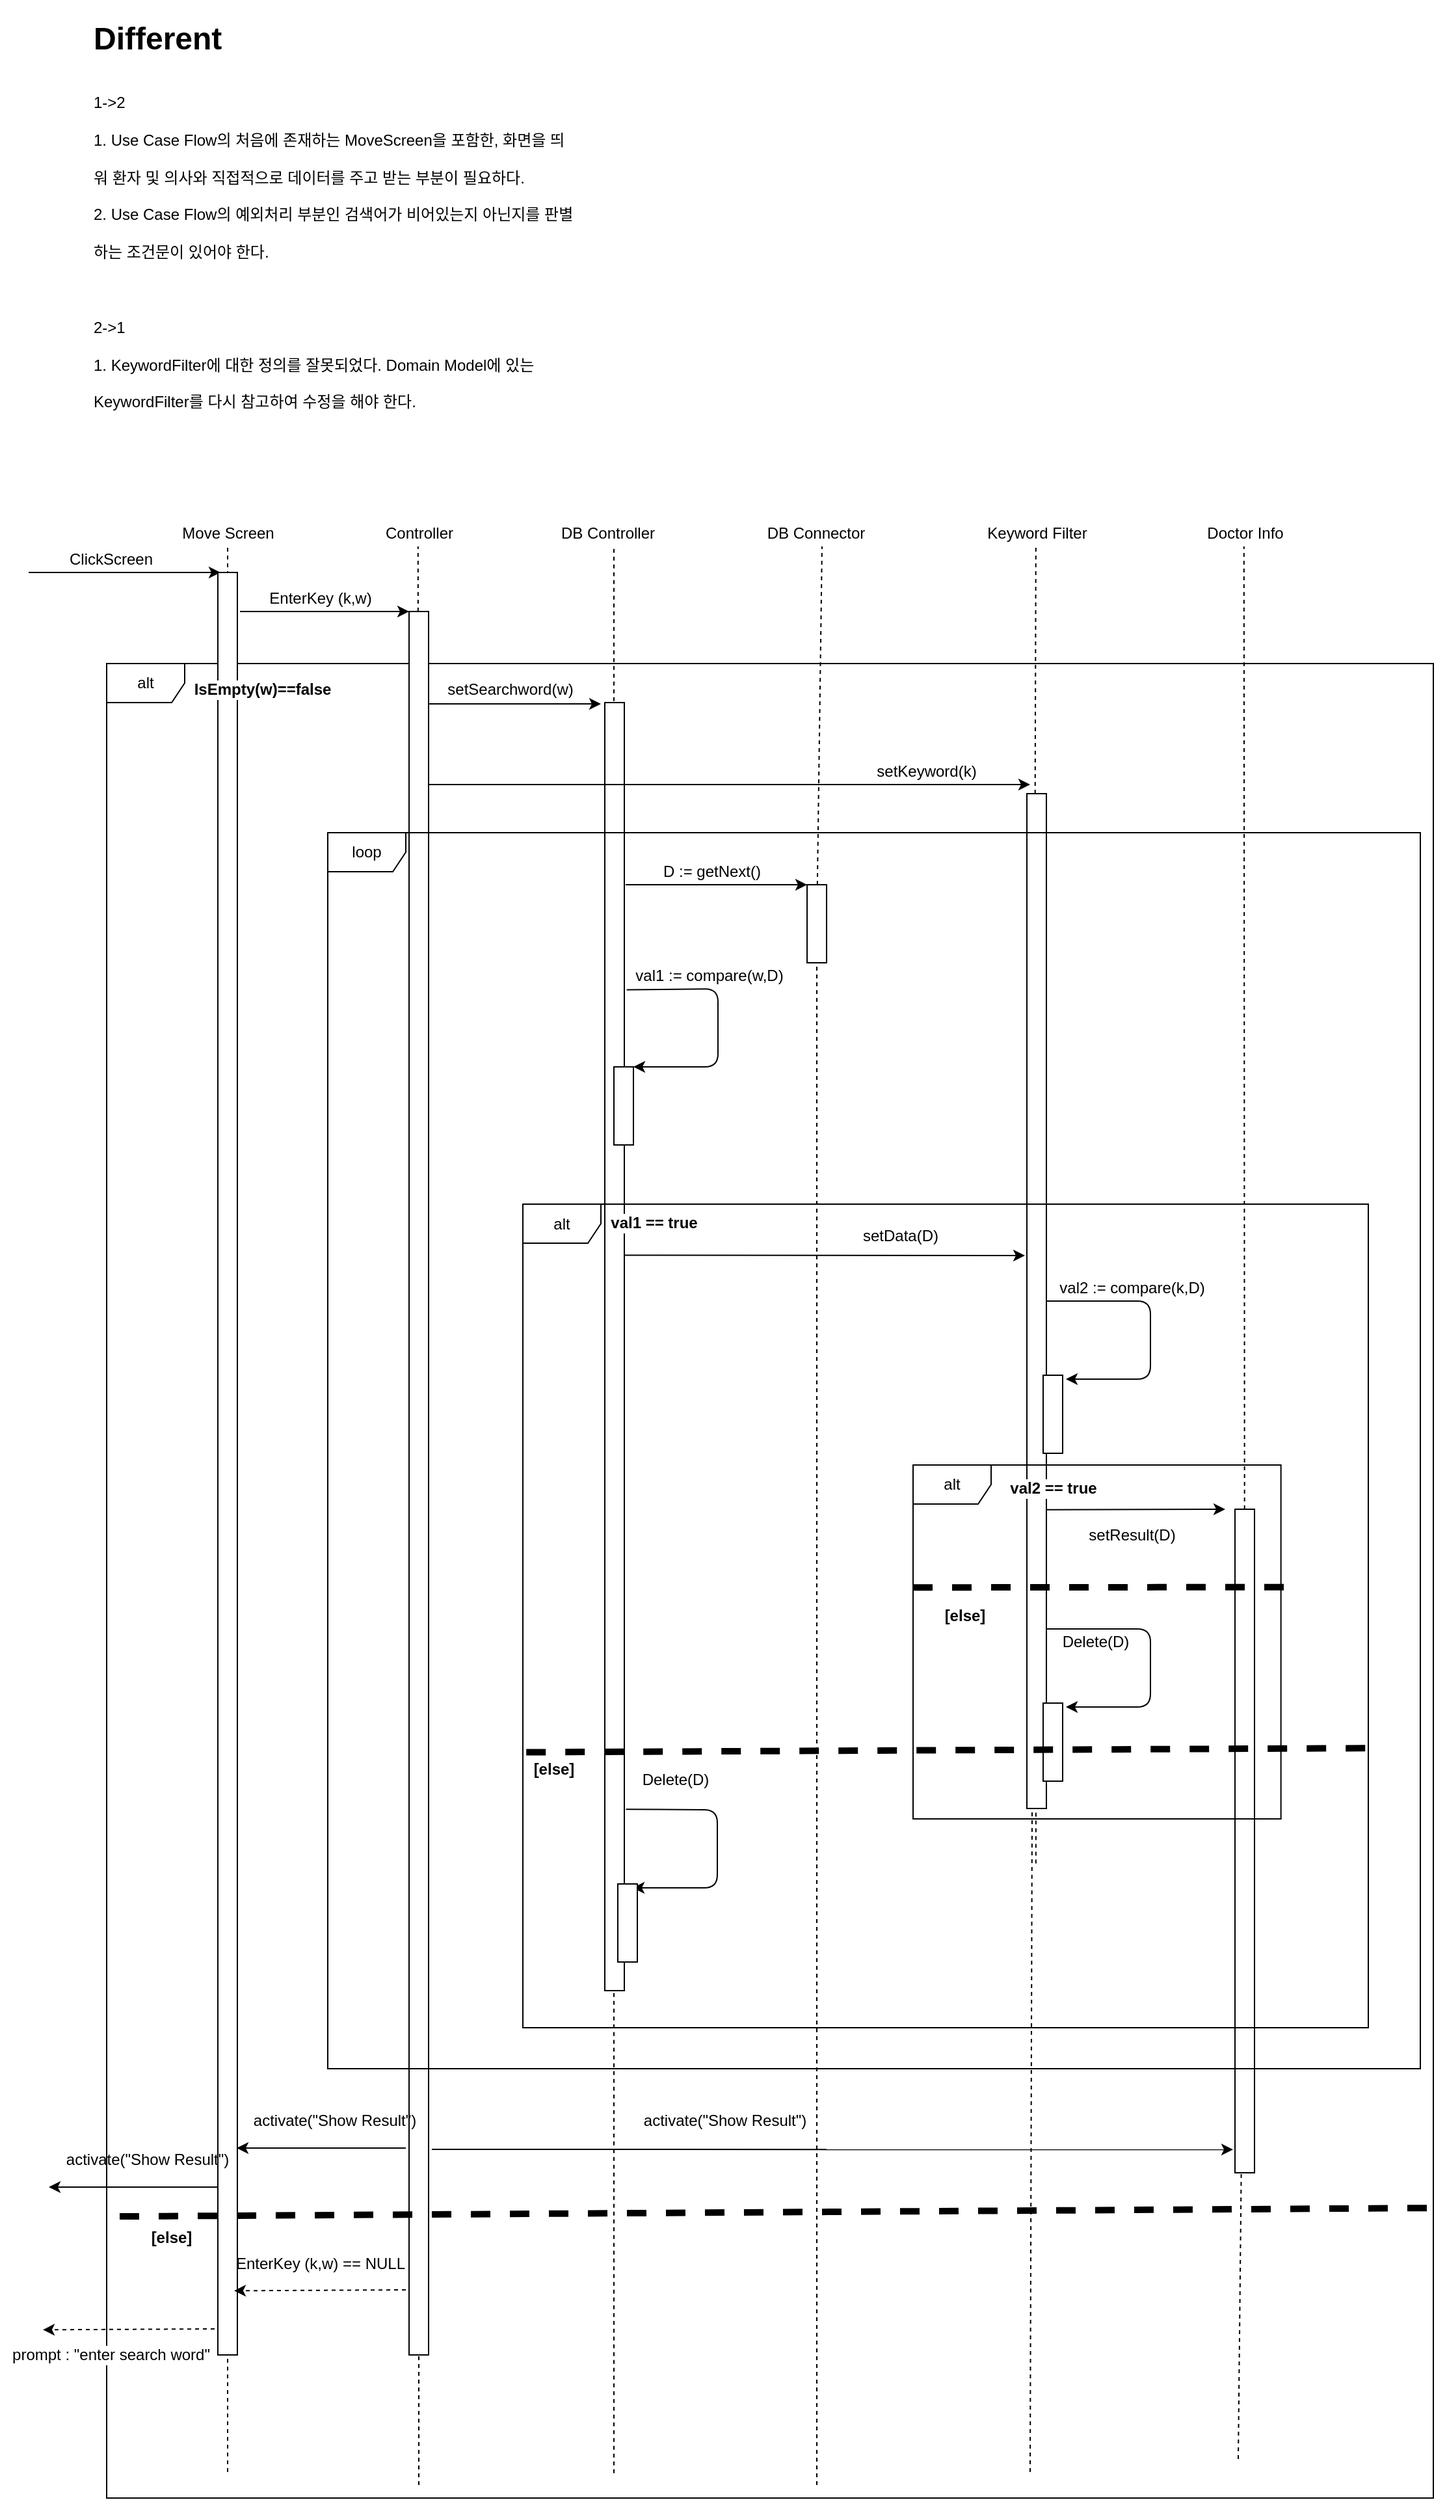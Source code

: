 <mxfile>
    <diagram id="AoWaBL_m1GJwaWD_G-Nw" name="Page-1">
        <mxGraphModel dx="3604" dy="1580" grid="1" gridSize="10" guides="1" tooltips="1" connect="1" arrows="1" fold="1" page="1" pageScale="1" pageWidth="827" pageHeight="1169" math="0" shadow="0">
            <root>
                <mxCell id="0"/>
                <mxCell id="1" parent="0"/>
                <mxCell id="67" value="alt" style="shape=umlFrame;whiteSpace=wrap;html=1;" vertex="1" parent="1">
                    <mxGeometry x="330" y="790" width="1020" height="1410" as="geometry"/>
                </mxCell>
                <mxCell id="68" value="" style="endArrow=none;dashed=1;html=1;" edge="1" parent="1">
                    <mxGeometry width="50" height="50" relative="1" as="geometry">
                        <mxPoint x="423.0" y="2180" as="sourcePoint"/>
                        <mxPoint x="423.0" y="700" as="targetPoint"/>
                    </mxGeometry>
                </mxCell>
                <mxCell id="69" value="" style="endArrow=none;dashed=1;html=1;startArrow=none;" edge="1" parent="1" source="82">
                    <mxGeometry width="50" height="50" relative="1" as="geometry">
                        <mxPoint x="569.41" y="1712.286" as="sourcePoint"/>
                        <mxPoint x="569.41" y="700.0" as="targetPoint"/>
                    </mxGeometry>
                </mxCell>
                <mxCell id="70" value="" style="endArrow=none;dashed=1;html=1;startArrow=none;" edge="1" parent="1">
                    <mxGeometry width="50" height="50" relative="1" as="geometry">
                        <mxPoint x="720" y="2180.914" as="sourcePoint"/>
                        <mxPoint x="720" y="700.0" as="targetPoint"/>
                    </mxGeometry>
                </mxCell>
                <mxCell id="71" value="" style="endArrow=none;dashed=1;html=1;startArrow=none;" edge="1" parent="1" source="91">
                    <mxGeometry width="50" height="50" relative="1" as="geometry">
                        <mxPoint x="880" y="1712.286" as="sourcePoint"/>
                        <mxPoint x="880" y="700.0" as="targetPoint"/>
                    </mxGeometry>
                </mxCell>
                <mxCell id="72" value="Move Screen" style="text;html=1;align=center;verticalAlign=middle;resizable=0;points=[];autosize=1;strokeColor=none;" vertex="1" parent="1">
                    <mxGeometry x="378" y="680" width="90" height="20" as="geometry"/>
                </mxCell>
                <mxCell id="73" value="Controller" style="text;html=1;align=center;verticalAlign=middle;resizable=0;points=[];autosize=1;strokeColor=none;" vertex="1" parent="1">
                    <mxGeometry x="535" y="680" width="70" height="20" as="geometry"/>
                </mxCell>
                <mxCell id="74" value="DB Controller" style="text;html=1;align=center;verticalAlign=middle;resizable=0;points=[];autosize=1;strokeColor=none;" vertex="1" parent="1">
                    <mxGeometry x="670" y="680" width="90" height="20" as="geometry"/>
                </mxCell>
                <mxCell id="75" value="DB Connector" style="text;html=1;align=center;verticalAlign=middle;resizable=0;points=[];autosize=1;strokeColor=none;" vertex="1" parent="1">
                    <mxGeometry x="830" y="680" width="90" height="20" as="geometry"/>
                </mxCell>
                <mxCell id="76" value="" style="endArrow=none;dashed=1;html=1;startArrow=none;" edge="1" parent="1">
                    <mxGeometry width="50" height="50" relative="1" as="geometry">
                        <mxPoint x="1040" y="2180" as="sourcePoint"/>
                        <mxPoint x="1044.41" y="700.0" as="targetPoint"/>
                    </mxGeometry>
                </mxCell>
                <mxCell id="77" value="Keyword Filter" style="text;html=1;align=center;verticalAlign=middle;resizable=0;points=[];autosize=1;strokeColor=none;" vertex="1" parent="1">
                    <mxGeometry x="1000" y="680" width="90" height="20" as="geometry"/>
                </mxCell>
                <mxCell id="78" value="" style="endArrow=none;dashed=1;html=1;startArrow=none;" edge="1" parent="1" source="99">
                    <mxGeometry width="50" height="50" relative="1" as="geometry">
                        <mxPoint x="1200" y="2170" as="sourcePoint"/>
                        <mxPoint x="1204.41" y="700.0" as="targetPoint"/>
                    </mxGeometry>
                </mxCell>
                <mxCell id="79" value="Doctor Info" style="text;html=1;align=center;verticalAlign=middle;resizable=0;points=[];autosize=1;strokeColor=none;" vertex="1" parent="1">
                    <mxGeometry x="1170" y="680" width="70" height="20" as="geometry"/>
                </mxCell>
                <mxCell id="80" value="" style="endArrow=classic;html=1;" edge="1" parent="1">
                    <mxGeometry width="50" height="50" relative="1" as="geometry">
                        <mxPoint x="270" y="720" as="sourcePoint"/>
                        <mxPoint x="417.5" y="720" as="targetPoint"/>
                    </mxGeometry>
                </mxCell>
                <mxCell id="81" value="" style="rounded=0;whiteSpace=wrap;html=1;" vertex="1" parent="1">
                    <mxGeometry x="415.5" y="720" width="15" height="1370" as="geometry"/>
                </mxCell>
                <mxCell id="82" value="" style="rounded=0;whiteSpace=wrap;html=1;" vertex="1" parent="1">
                    <mxGeometry x="562.5" y="750" width="15" height="1340" as="geometry"/>
                </mxCell>
                <mxCell id="83" value="" style="endArrow=none;dashed=1;html=1;" edge="1" parent="1" target="82">
                    <mxGeometry width="50" height="50" relative="1" as="geometry">
                        <mxPoint x="570" y="2190" as="sourcePoint"/>
                        <mxPoint x="569.41" y="700.0" as="targetPoint"/>
                    </mxGeometry>
                </mxCell>
                <mxCell id="84" value="" style="endArrow=classic;html=1;entryX=0;entryY=0;entryDx=0;entryDy=0;" edge="1" parent="1" target="82">
                    <mxGeometry width="50" height="50" relative="1" as="geometry">
                        <mxPoint x="432.5" y="750" as="sourcePoint"/>
                        <mxPoint x="532.5" y="750" as="targetPoint"/>
                    </mxGeometry>
                </mxCell>
                <mxCell id="85" value="" style="endArrow=classic;html=1;" edge="1" parent="1">
                    <mxGeometry width="50" height="50" relative="1" as="geometry">
                        <mxPoint x="577.5" y="821.0" as="sourcePoint"/>
                        <mxPoint x="710" y="821.0" as="targetPoint"/>
                    </mxGeometry>
                </mxCell>
                <mxCell id="86" value="" style="rounded=0;whiteSpace=wrap;html=1;" vertex="1" parent="1">
                    <mxGeometry x="713" y="820" width="15" height="990" as="geometry"/>
                </mxCell>
                <mxCell id="87" value="" style="rounded=0;whiteSpace=wrap;html=1;" vertex="1" parent="1">
                    <mxGeometry x="1037.5" y="890" width="15" height="780" as="geometry"/>
                </mxCell>
                <mxCell id="88" value="" style="endArrow=none;dashed=1;html=1;" edge="1" parent="1" target="87">
                    <mxGeometry width="50" height="50" relative="1" as="geometry">
                        <mxPoint x="1044.41" y="1712.286" as="sourcePoint"/>
                        <mxPoint x="1044.41" y="700.0" as="targetPoint"/>
                    </mxGeometry>
                </mxCell>
                <mxCell id="89" value="" style="endArrow=classic;html=1;" edge="1" parent="1">
                    <mxGeometry width="50" height="50" relative="1" as="geometry">
                        <mxPoint x="577.5" y="883" as="sourcePoint"/>
                        <mxPoint x="1040" y="883" as="targetPoint"/>
                    </mxGeometry>
                </mxCell>
                <mxCell id="90" value="" style="endArrow=classic;html=1;entryX=0;entryY=0;entryDx=0;entryDy=0;" edge="1" parent="1" target="91">
                    <mxGeometry width="50" height="50" relative="1" as="geometry">
                        <mxPoint x="729" y="960" as="sourcePoint"/>
                        <mxPoint x="880" y="960" as="targetPoint"/>
                    </mxGeometry>
                </mxCell>
                <mxCell id="91" value="" style="rounded=0;whiteSpace=wrap;html=1;" vertex="1" parent="1">
                    <mxGeometry x="868.5" y="960" width="15" height="60" as="geometry"/>
                </mxCell>
                <mxCell id="92" value="" style="endArrow=none;dashed=1;html=1;" edge="1" parent="1" target="91">
                    <mxGeometry width="50" height="50" relative="1" as="geometry">
                        <mxPoint x="876" y="2190" as="sourcePoint"/>
                        <mxPoint x="880" y="700.0" as="targetPoint"/>
                    </mxGeometry>
                </mxCell>
                <mxCell id="93" value="" style="endArrow=classic;html=1;entryX=1;entryY=0;entryDx=0;entryDy=0;exitX=1.122;exitY=0.223;exitDx=0;exitDy=0;exitPerimeter=0;" edge="1" parent="1" source="86" target="94">
                    <mxGeometry width="50" height="50" relative="1" as="geometry">
                        <mxPoint x="720" y="1040" as="sourcePoint"/>
                        <mxPoint x="800" y="1110" as="targetPoint"/>
                        <Array as="points">
                            <mxPoint x="800" y="1040"/>
                            <mxPoint x="800" y="1100"/>
                        </Array>
                    </mxGeometry>
                </mxCell>
                <mxCell id="94" value="" style="rounded=0;whiteSpace=wrap;html=1;" vertex="1" parent="1">
                    <mxGeometry x="720" y="1100" width="15" height="60" as="geometry"/>
                </mxCell>
                <mxCell id="95" value="" style="endArrow=classic;html=1;exitX=1.007;exitY=0.429;exitDx=0;exitDy=0;exitPerimeter=0;" edge="1" parent="1" source="86">
                    <mxGeometry width="50" height="50" relative="1" as="geometry">
                        <mxPoint x="760" y="1270" as="sourcePoint"/>
                        <mxPoint x="1036.0" y="1245" as="targetPoint"/>
                    </mxGeometry>
                </mxCell>
                <mxCell id="96" value="" style="endArrow=classic;html=1;exitX=0.856;exitY=0.553;exitDx=0;exitDy=0;exitPerimeter=0;" edge="1" parent="1">
                    <mxGeometry width="50" height="50" relative="1" as="geometry">
                        <mxPoint x="1052.5" y="1440.4" as="sourcePoint"/>
                        <mxPoint x="1190" y="1440" as="targetPoint"/>
                    </mxGeometry>
                </mxCell>
                <mxCell id="97" value="" style="endArrow=classic;html=1;entryX=1;entryY=0;entryDx=0;entryDy=0;" edge="1" parent="1">
                    <mxGeometry width="50" height="50" relative="1" as="geometry">
                        <mxPoint x="1052.5" y="1280" as="sourcePoint"/>
                        <mxPoint x="1067.5" y="1340" as="targetPoint"/>
                        <Array as="points">
                            <mxPoint x="1132.5" y="1280"/>
                            <mxPoint x="1132.5" y="1340"/>
                        </Array>
                    </mxGeometry>
                </mxCell>
                <mxCell id="98" value="" style="rounded=0;whiteSpace=wrap;html=1;" vertex="1" parent="1">
                    <mxGeometry x="1050" y="1337" width="15" height="60" as="geometry"/>
                </mxCell>
                <mxCell id="99" value="" style="rounded=0;whiteSpace=wrap;html=1;" vertex="1" parent="1">
                    <mxGeometry x="1197.5" y="1440" width="15" height="510" as="geometry"/>
                </mxCell>
                <mxCell id="100" value="" style="endArrow=none;dashed=1;html=1;" edge="1" parent="1" target="99">
                    <mxGeometry width="50" height="50" relative="1" as="geometry">
                        <mxPoint x="1200" y="2170" as="sourcePoint"/>
                        <mxPoint x="1204.41" y="700.0" as="targetPoint"/>
                    </mxGeometry>
                </mxCell>
                <mxCell id="101" value="" style="endArrow=classic;html=1;entryX=1;entryY=0;entryDx=0;entryDy=0;" edge="1" parent="1">
                    <mxGeometry width="50" height="50" relative="1" as="geometry">
                        <mxPoint x="1052.5" y="1532" as="sourcePoint"/>
                        <mxPoint x="1067.5" y="1592" as="targetPoint"/>
                        <Array as="points">
                            <mxPoint x="1132.5" y="1532"/>
                            <mxPoint x="1132.5" y="1592"/>
                        </Array>
                    </mxGeometry>
                </mxCell>
                <mxCell id="102" value="" style="rounded=0;whiteSpace=wrap;html=1;" vertex="1" parent="1">
                    <mxGeometry x="1050" y="1589" width="15" height="60" as="geometry"/>
                </mxCell>
                <mxCell id="103" value="" style="endArrow=classic;html=1;entryX=1;entryY=0;entryDx=0;entryDy=0;exitX=1.085;exitY=0.838;exitDx=0;exitDy=0;exitPerimeter=0;" edge="1" parent="1">
                    <mxGeometry width="50" height="50" relative="1" as="geometry">
                        <mxPoint x="729.275" y="1670.62" as="sourcePoint"/>
                        <mxPoint x="734.5" y="1731" as="targetPoint"/>
                        <Array as="points">
                            <mxPoint x="799.5" y="1671"/>
                            <mxPoint x="799.5" y="1731"/>
                        </Array>
                    </mxGeometry>
                </mxCell>
                <mxCell id="104" value="" style="rounded=0;whiteSpace=wrap;html=1;" vertex="1" parent="1">
                    <mxGeometry x="723" y="1728" width="15" height="60" as="geometry"/>
                </mxCell>
                <mxCell id="105" value="" style="endArrow=classic;html=1;" edge="1" parent="1">
                    <mxGeometry width="50" height="50" relative="1" as="geometry">
                        <mxPoint x="560" y="1931" as="sourcePoint"/>
                        <mxPoint x="430" y="1931" as="targetPoint"/>
                    </mxGeometry>
                </mxCell>
                <mxCell id="106" value="alt" style="shape=umlFrame;whiteSpace=wrap;html=1;" vertex="1" parent="1">
                    <mxGeometry x="650" y="1205.5" width="650" height="633" as="geometry"/>
                </mxCell>
                <mxCell id="107" value="ClickScreen" style="text;html=1;align=center;verticalAlign=middle;resizable=0;points=[];autosize=1;strokeColor=none;" vertex="1" parent="1">
                    <mxGeometry x="293" y="700" width="80" height="20" as="geometry"/>
                </mxCell>
                <mxCell id="108" value="EnterKey (k,w)" style="text;html=1;align=center;verticalAlign=middle;resizable=0;points=[];autosize=1;strokeColor=none;" vertex="1" parent="1">
                    <mxGeometry x="449" y="730" width="90" height="20" as="geometry"/>
                </mxCell>
                <mxCell id="109" value="setSearchword(w)" style="text;html=1;align=center;verticalAlign=middle;resizable=0;points=[];autosize=1;strokeColor=none;" vertex="1" parent="1">
                    <mxGeometry x="585" y="800" width="110" height="20" as="geometry"/>
                </mxCell>
                <mxCell id="110" value="setKeyword(k)" style="text;html=1;align=center;verticalAlign=middle;resizable=0;points=[];autosize=1;strokeColor=none;" vertex="1" parent="1">
                    <mxGeometry x="915" y="863" width="90" height="20" as="geometry"/>
                </mxCell>
                <mxCell id="111" value="D := getNext()" style="text;html=1;align=center;verticalAlign=middle;resizable=0;points=[];autosize=1;strokeColor=none;" vertex="1" parent="1">
                    <mxGeometry x="750" y="940" width="90" height="20" as="geometry"/>
                </mxCell>
                <mxCell id="112" value="val1 := compare(w,D)" style="text;html=1;align=center;verticalAlign=middle;resizable=0;points=[];autosize=1;strokeColor=none;" vertex="1" parent="1">
                    <mxGeometry x="728" y="1020" width="130" height="20" as="geometry"/>
                </mxCell>
                <mxCell id="113" value="setData(D)" style="text;html=1;align=center;verticalAlign=middle;resizable=0;points=[];autosize=1;strokeColor=none;" vertex="1" parent="1">
                    <mxGeometry x="905" y="1220" width="70" height="20" as="geometry"/>
                </mxCell>
                <mxCell id="114" value="val2 := compare(k,D)" style="text;html=1;align=center;verticalAlign=middle;resizable=0;points=[];autosize=1;strokeColor=none;" vertex="1" parent="1">
                    <mxGeometry x="1052.5" y="1260" width="130" height="20" as="geometry"/>
                </mxCell>
                <mxCell id="115" value="setResult(D)" style="text;html=1;align=center;verticalAlign=middle;resizable=0;points=[];autosize=1;strokeColor=none;" vertex="1" parent="1">
                    <mxGeometry x="1077.5" y="1450" width="80" height="20" as="geometry"/>
                </mxCell>
                <mxCell id="116" value="Delete(D)" style="text;html=1;align=center;verticalAlign=middle;resizable=0;points=[];autosize=1;strokeColor=none;" vertex="1" parent="1">
                    <mxGeometry x="1055" y="1532" width="70" height="20" as="geometry"/>
                </mxCell>
                <mxCell id="117" value="Delete(D)" style="text;html=1;align=center;verticalAlign=middle;resizable=0;points=[];autosize=1;strokeColor=none;" vertex="1" parent="1">
                    <mxGeometry x="732" y="1638" width="70" height="20" as="geometry"/>
                </mxCell>
                <mxCell id="118" value="activate(&quot;Show Result&quot;)" style="text;html=1;align=center;verticalAlign=middle;resizable=0;points=[];autosize=1;strokeColor=none;" vertex="1" parent="1">
                    <mxGeometry x="735" y="1900" width="140" height="20" as="geometry"/>
                </mxCell>
                <mxCell id="119" value="&lt;span&gt;val2 == true&lt;/span&gt;" style="text;html=1;align=center;verticalAlign=middle;whiteSpace=wrap;rounded=0;labelBackgroundColor=#ffffff;fontStyle=1" vertex="1" parent="1">
                    <mxGeometry x="1017.75" y="1414" width="79.5" height="20" as="geometry"/>
                </mxCell>
                <mxCell id="120" value="" style="endArrow=none;dashed=1;html=1;exitX=0.004;exitY=0.675;exitDx=0;exitDy=0;exitPerimeter=0;fontSize=28;fontStyle=1;entryX=1;entryY=0.67;entryDx=0;entryDy=0;entryPerimeter=0;strokeWidth=5;" edge="1" parent="1">
                    <mxGeometry width="50" height="50" relative="1" as="geometry">
                        <mxPoint x="652.6" y="1626.775" as="sourcePoint"/>
                        <mxPoint x="1300" y="1623.61" as="targetPoint"/>
                    </mxGeometry>
                </mxCell>
                <mxCell id="121" value="&lt;span&gt;[else]&lt;/span&gt;" style="text;html=1;align=center;verticalAlign=middle;whiteSpace=wrap;rounded=0;labelBackgroundColor=#ffffff;fontStyle=1" vertex="1" parent="1">
                    <mxGeometry x="633.5" y="1630" width="79.5" height="20" as="geometry"/>
                </mxCell>
                <mxCell id="122" value="&lt;span&gt;[else]&lt;/span&gt;" style="text;html=1;align=center;verticalAlign=middle;whiteSpace=wrap;rounded=0;labelBackgroundColor=#ffffff;fontStyle=1" vertex="1" parent="1">
                    <mxGeometry x="950" y="1512" width="79.5" height="20" as="geometry"/>
                </mxCell>
                <mxCell id="123" value="&lt;span style=&quot;&quot;&gt;val1 == true&lt;/span&gt;" style="text;html=1;align=center;verticalAlign=middle;whiteSpace=wrap;rounded=0;labelBackgroundColor=#ffffff;fontStyle=1" vertex="1" parent="1">
                    <mxGeometry x="710.5" y="1210" width="79.5" height="20" as="geometry"/>
                </mxCell>
                <mxCell id="124" value="alt" style="shape=umlFrame;whiteSpace=wrap;html=1;" vertex="1" parent="1">
                    <mxGeometry x="950" y="1406" width="282.82" height="272" as="geometry"/>
                </mxCell>
                <mxCell id="125" value="" style="endArrow=none;dashed=1;html=1;fontSize=28;fontStyle=1;entryX=1.011;entryY=0.345;entryDx=0;entryDy=0;entryPerimeter=0;strokeWidth=5;exitX=0;exitY=0.346;exitDx=0;exitDy=0;exitPerimeter=0;" edge="1" parent="1" source="124" target="124">
                    <mxGeometry width="50" height="50" relative="1" as="geometry">
                        <mxPoint x="960" y="1500" as="sourcePoint"/>
                        <mxPoint x="1224.237" y="1499.998" as="targetPoint"/>
                    </mxGeometry>
                </mxCell>
                <mxCell id="126" value="" style="endArrow=none;dashed=1;html=1;exitX=0.004;exitY=0.675;exitDx=0;exitDy=0;exitPerimeter=0;fontSize=28;fontStyle=1;entryX=1;entryY=0.67;entryDx=0;entryDy=0;entryPerimeter=0;strokeWidth=5;" edge="1" parent="1">
                    <mxGeometry width="50" height="50" relative="1" as="geometry">
                        <mxPoint x="340" y="1983.555" as="sourcePoint"/>
                        <mxPoint x="1355.92" y="1977" as="targetPoint"/>
                    </mxGeometry>
                </mxCell>
                <mxCell id="127" value="&lt;span&gt;[else]&lt;/span&gt;" style="text;html=1;align=center;verticalAlign=middle;whiteSpace=wrap;rounded=0;labelBackgroundColor=#ffffff;fontStyle=1" vertex="1" parent="1">
                    <mxGeometry x="340" y="1990" width="79.5" height="20" as="geometry"/>
                </mxCell>
                <mxCell id="128" value="IsEmpty(w)==false" style="text;html=1;align=center;verticalAlign=middle;whiteSpace=wrap;rounded=0;labelBackgroundColor=#ffffff;fontStyle=1" vertex="1" parent="1">
                    <mxGeometry x="400" y="800" width="100" height="20" as="geometry"/>
                </mxCell>
                <mxCell id="129" value="loop" style="shape=umlFrame;whiteSpace=wrap;html=1;labelBackgroundColor=none;labelBorderColor=none;shadow=0;sketch=0;swimlaneFillColor=none;" vertex="1" parent="1">
                    <mxGeometry x="500" y="920" width="840" height="950" as="geometry"/>
                </mxCell>
                <mxCell id="130" value="" style="endArrow=classic;html=1;dashed=1;entryX=0.833;entryY=0.964;entryDx=0;entryDy=0;entryPerimeter=0;" edge="1" parent="1" target="81">
                    <mxGeometry width="50" height="50" relative="1" as="geometry">
                        <mxPoint x="560" y="2040" as="sourcePoint"/>
                        <mxPoint x="438" y="2039" as="targetPoint"/>
                    </mxGeometry>
                </mxCell>
                <mxCell id="131" value="prompt : &quot;enter search word&quot;" style="text;html=1;align=center;verticalAlign=middle;resizable=0;points=[];autosize=1;strokeColor=none;labelBackgroundColor=#ffffff;" vertex="1" parent="1">
                    <mxGeometry x="248" y="2080" width="170" height="20" as="geometry"/>
                </mxCell>
                <mxCell id="132" value="&lt;h1&gt;&lt;span&gt;Different&lt;/span&gt;&lt;/h1&gt;&lt;h1&gt;&lt;span style=&quot;font-weight: 400 ; font-size: 12px&quot;&gt;1-&amp;gt;2&lt;br&gt;1. Use Case Flow의 처음에 존재하는 MoveScreen을 포함한, 화면을 띄워 환자 및 의사와 직접적으로 데이터를 주고 받는 부분이 필요하다. &lt;br&gt;2. Use Case Flow의 예외처리 부분인 검색어가 비어있는지 아닌지를 판별하는 조건문이 있어야 한다. &lt;br&gt;&lt;br&gt;2-&amp;gt;1&lt;br&gt;1. KeywordFilter에 대한 정의를 잘못되었다. Domain Model에 있는 KeywordFilter를 다시 참고하여 수정을 해야 한다.&lt;/span&gt;&lt;/h1&gt;" style="text;html=1;strokeColor=none;fillColor=none;spacing=5;spacingTop=-20;whiteSpace=wrap;overflow=hidden;rounded=0;" vertex="1" parent="1">
                    <mxGeometry x="315" y="290" width="380" height="310" as="geometry"/>
                </mxCell>
                <mxCell id="133" value="activate(&quot;Show Result&quot;)" style="text;html=1;align=center;verticalAlign=middle;resizable=0;points=[];autosize=1;strokeColor=none;" vertex="1" parent="1">
                    <mxGeometry x="435" y="1900" width="140" height="20" as="geometry"/>
                </mxCell>
                <mxCell id="134" value="" style="endArrow=classic;html=1;entryX=-0.1;entryY=0.965;entryDx=0;entryDy=0;entryPerimeter=0;" edge="1" parent="1" target="99">
                    <mxGeometry width="50" height="50" relative="1" as="geometry">
                        <mxPoint x="580" y="1932" as="sourcePoint"/>
                        <mxPoint x="608" y="1931" as="targetPoint"/>
                    </mxGeometry>
                </mxCell>
                <mxCell id="135" value="EnterKey (k,w) == NULL" style="text;html=1;align=center;verticalAlign=middle;resizable=0;points=[];autosize=1;strokeColor=none;" vertex="1" parent="1">
                    <mxGeometry x="419" y="2010" width="150" height="20" as="geometry"/>
                </mxCell>
                <mxCell id="136" value="" style="endArrow=classic;html=1;dashed=1;entryX=0.833;entryY=0.964;entryDx=0;entryDy=0;entryPerimeter=0;" edge="1" parent="1">
                    <mxGeometry width="50" height="50" relative="1" as="geometry">
                        <mxPoint x="413.01" y="2070" as="sourcePoint"/>
                        <mxPoint x="281.005" y="2070.68" as="targetPoint"/>
                    </mxGeometry>
                </mxCell>
                <mxCell id="137" value="" style="endArrow=classic;html=1;" edge="1" parent="1">
                    <mxGeometry width="50" height="50" relative="1" as="geometry">
                        <mxPoint x="415.5" y="1961" as="sourcePoint"/>
                        <mxPoint x="285.5" y="1961" as="targetPoint"/>
                    </mxGeometry>
                </mxCell>
                <mxCell id="138" value="activate(&quot;Show Result&quot;)" style="text;html=1;align=center;verticalAlign=middle;resizable=0;points=[];autosize=1;strokeColor=none;" vertex="1" parent="1">
                    <mxGeometry x="290.5" y="1930" width="140" height="20" as="geometry"/>
                </mxCell>
            </root>
        </mxGraphModel>
    </diagram>
</mxfile>
